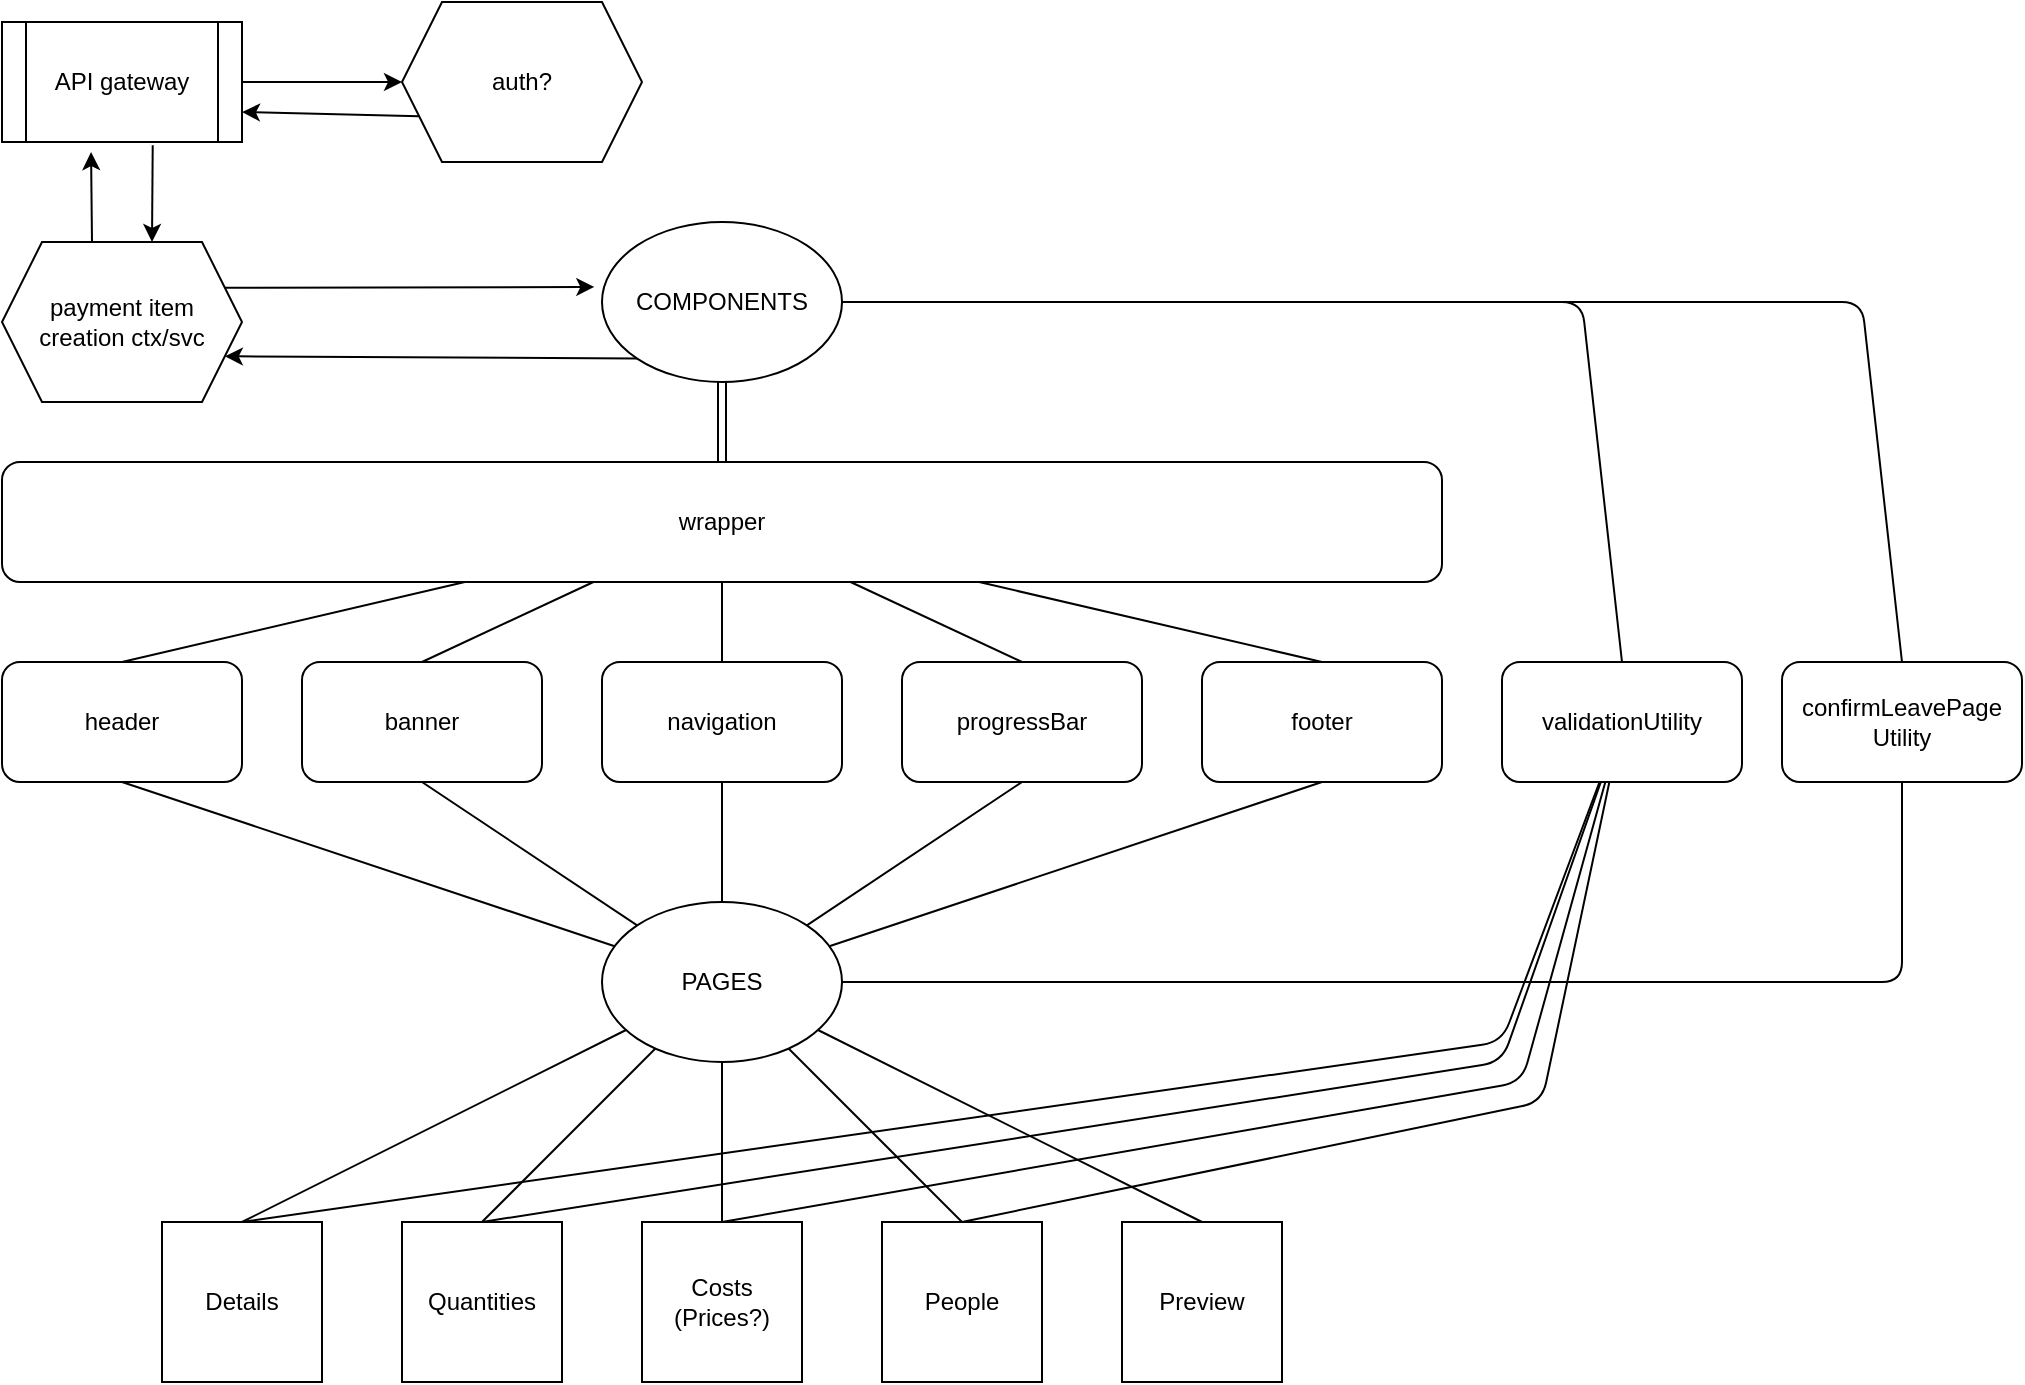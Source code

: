 <mxfile>
    <diagram id="W6v7CV2btQCvLr71u_z6" name="Page-1">
        <mxGraphModel dx="1120" dy="768" grid="1" gridSize="10" guides="1" tooltips="1" connect="1" arrows="1" fold="1" page="1" pageScale="1" pageWidth="1100" pageHeight="850" math="0" shadow="0">
            <root>
                <mxCell id="0"/>
                <mxCell id="1" parent="0"/>
                <mxCell id="9" style="edgeStyle=none;html=1;exitX=0;exitY=1;exitDx=0;exitDy=0;entryX=1;entryY=0.75;entryDx=0;entryDy=0;" edge="1" parent="1" source="3" target="4">
                    <mxGeometry relative="1" as="geometry"/>
                </mxCell>
                <mxCell id="59" style="edgeStyle=none;html=1;exitX=1;exitY=0.5;exitDx=0;exitDy=0;endArrow=none;endFill=0;" edge="1" parent="1" source="2" target="52">
                    <mxGeometry relative="1" as="geometry">
                        <Array as="points">
                            <mxPoint x="990" y="520"/>
                        </Array>
                    </mxGeometry>
                </mxCell>
                <mxCell id="2" value="PAGES" style="ellipse;whiteSpace=wrap;html=1;" vertex="1" parent="1">
                    <mxGeometry x="340" y="480" width="120" height="80" as="geometry"/>
                </mxCell>
                <mxCell id="15" style="edgeStyle=none;html=1;exitX=0.5;exitY=1;exitDx=0;exitDy=0;entryX=0.5;entryY=0;entryDx=0;entryDy=0;shape=link;" edge="1" parent="1" source="3" target="14">
                    <mxGeometry relative="1" as="geometry"/>
                </mxCell>
                <mxCell id="45" style="edgeStyle=none;html=1;exitX=1;exitY=0.5;exitDx=0;exitDy=0;entryX=0.5;entryY=0;entryDx=0;entryDy=0;endArrow=none;endFill=0;" edge="1" parent="1" source="3" target="44">
                    <mxGeometry relative="1" as="geometry">
                        <Array as="points">
                            <mxPoint x="670" y="180"/>
                            <mxPoint x="830" y="180"/>
                        </Array>
                    </mxGeometry>
                </mxCell>
                <mxCell id="3" value="COMPONENTS" style="ellipse;whiteSpace=wrap;html=1;" vertex="1" parent="1">
                    <mxGeometry x="340" y="140" width="120" height="80" as="geometry"/>
                </mxCell>
                <mxCell id="6" style="edgeStyle=none;html=1;exitX=0.375;exitY=0;exitDx=0;exitDy=0;entryX=0.371;entryY=1.084;entryDx=0;entryDy=0;entryPerimeter=0;" edge="1" parent="1" source="4" target="5">
                    <mxGeometry relative="1" as="geometry"/>
                </mxCell>
                <mxCell id="8" style="edgeStyle=none;html=1;exitX=1;exitY=0.25;exitDx=0;exitDy=0;entryX=-0.032;entryY=0.406;entryDx=0;entryDy=0;entryPerimeter=0;" edge="1" parent="1" source="4" target="3">
                    <mxGeometry relative="1" as="geometry"/>
                </mxCell>
                <mxCell id="4" value="payment item creation ctx/svc" style="shape=hexagon;perimeter=hexagonPerimeter2;whiteSpace=wrap;html=1;fixedSize=1;" vertex="1" parent="1">
                    <mxGeometry x="40" y="150" width="120" height="80" as="geometry"/>
                </mxCell>
                <mxCell id="7" style="edgeStyle=none;html=1;exitX=0.628;exitY=1.028;exitDx=0;exitDy=0;entryX=0.625;entryY=0;entryDx=0;entryDy=0;exitPerimeter=0;" edge="1" parent="1" source="5" target="4">
                    <mxGeometry relative="1" as="geometry"/>
                </mxCell>
                <mxCell id="13" style="edgeStyle=none;html=1;exitX=1;exitY=0.5;exitDx=0;exitDy=0;entryX=0;entryY=0.5;entryDx=0;entryDy=0;" edge="1" parent="1" source="5" target="11">
                    <mxGeometry relative="1" as="geometry"/>
                </mxCell>
                <mxCell id="5" value="API gateway" style="shape=process;whiteSpace=wrap;html=1;backgroundOutline=1;" vertex="1" parent="1">
                    <mxGeometry x="40" y="40" width="120" height="60" as="geometry"/>
                </mxCell>
                <mxCell id="12" style="edgeStyle=none;html=1;exitX=0;exitY=0.75;exitDx=0;exitDy=0;entryX=1;entryY=0.75;entryDx=0;entryDy=0;" edge="1" parent="1" source="11" target="5">
                    <mxGeometry relative="1" as="geometry"/>
                </mxCell>
                <mxCell id="11" value="auth?" style="shape=hexagon;perimeter=hexagonPerimeter2;whiteSpace=wrap;html=1;fixedSize=1;" vertex="1" parent="1">
                    <mxGeometry x="240" y="30" width="120" height="80" as="geometry"/>
                </mxCell>
                <mxCell id="14" value="wrapper" style="rounded=1;whiteSpace=wrap;html=1;" vertex="1" parent="1">
                    <mxGeometry x="40" y="260" width="720" height="60" as="geometry"/>
                </mxCell>
                <mxCell id="37" style="edgeStyle=none;html=1;exitX=0.5;exitY=0;exitDx=0;exitDy=0;endArrow=none;endFill=0;" edge="1" parent="1" source="16" target="14">
                    <mxGeometry relative="1" as="geometry"/>
                </mxCell>
                <mxCell id="38" style="edgeStyle=none;html=1;exitX=0.5;exitY=1;exitDx=0;exitDy=0;endArrow=none;endFill=0;" edge="1" parent="1" source="16" target="2">
                    <mxGeometry relative="1" as="geometry"/>
                </mxCell>
                <mxCell id="16" value="header" style="rounded=1;whiteSpace=wrap;html=1;" vertex="1" parent="1">
                    <mxGeometry x="40" y="360" width="120" height="60" as="geometry"/>
                </mxCell>
                <mxCell id="36" style="edgeStyle=none;html=1;exitX=0.5;exitY=0;exitDx=0;exitDy=0;endArrow=none;endFill=0;" edge="1" parent="1" source="17" target="14">
                    <mxGeometry relative="1" as="geometry"/>
                </mxCell>
                <mxCell id="39" style="edgeStyle=none;html=1;exitX=0.5;exitY=1;exitDx=0;exitDy=0;endArrow=none;endFill=0;" edge="1" parent="1" source="17" target="2">
                    <mxGeometry relative="1" as="geometry"/>
                </mxCell>
                <mxCell id="17" value="banner" style="rounded=1;whiteSpace=wrap;html=1;" vertex="1" parent="1">
                    <mxGeometry x="190" y="360" width="120" height="60" as="geometry"/>
                </mxCell>
                <mxCell id="35" style="edgeStyle=none;html=1;exitX=0.5;exitY=0;exitDx=0;exitDy=0;endArrow=none;endFill=0;" edge="1" parent="1" source="18" target="14">
                    <mxGeometry relative="1" as="geometry"/>
                </mxCell>
                <mxCell id="40" style="edgeStyle=none;html=1;exitX=0.5;exitY=1;exitDx=0;exitDy=0;endArrow=none;endFill=0;" edge="1" parent="1" source="18" target="2">
                    <mxGeometry relative="1" as="geometry"/>
                </mxCell>
                <mxCell id="18" value="navigation" style="rounded=1;whiteSpace=wrap;html=1;" vertex="1" parent="1">
                    <mxGeometry x="340" y="360" width="120" height="60" as="geometry"/>
                </mxCell>
                <mxCell id="33" style="edgeStyle=none;html=1;exitX=0.5;exitY=0;exitDx=0;exitDy=0;endArrow=none;endFill=0;" edge="1" parent="1" source="19" target="14">
                    <mxGeometry relative="1" as="geometry"/>
                </mxCell>
                <mxCell id="42" style="edgeStyle=none;html=1;exitX=0.5;exitY=1;exitDx=0;exitDy=0;endArrow=none;endFill=0;" edge="1" parent="1" source="19" target="2">
                    <mxGeometry relative="1" as="geometry"/>
                </mxCell>
                <mxCell id="19" value="footer" style="rounded=1;whiteSpace=wrap;html=1;" vertex="1" parent="1">
                    <mxGeometry x="640" y="360" width="120" height="60" as="geometry"/>
                </mxCell>
                <mxCell id="47" style="edgeStyle=none;html=1;exitX=0.5;exitY=0;exitDx=0;exitDy=0;endArrow=none;endFill=0;" edge="1" parent="1" source="23" target="2">
                    <mxGeometry relative="1" as="geometry"/>
                </mxCell>
                <mxCell id="55" style="edgeStyle=none;html=1;exitX=0.5;exitY=0;exitDx=0;exitDy=0;endArrow=none;endFill=0;" edge="1" parent="1" source="23" target="44">
                    <mxGeometry relative="1" as="geometry">
                        <Array as="points">
                            <mxPoint x="790" y="550"/>
                        </Array>
                    </mxGeometry>
                </mxCell>
                <mxCell id="23" value="Details" style="whiteSpace=wrap;html=1;aspect=fixed;" vertex="1" parent="1">
                    <mxGeometry x="120" y="640" width="80" height="80" as="geometry"/>
                </mxCell>
                <mxCell id="48" style="edgeStyle=none;html=1;exitX=0.5;exitY=0;exitDx=0;exitDy=0;endArrow=none;endFill=0;" edge="1" parent="1" source="24" target="2">
                    <mxGeometry relative="1" as="geometry"/>
                </mxCell>
                <mxCell id="56" style="edgeStyle=none;html=1;exitX=0.5;exitY=0;exitDx=0;exitDy=0;endArrow=none;endFill=0;" edge="1" parent="1" source="24" target="44">
                    <mxGeometry relative="1" as="geometry">
                        <Array as="points">
                            <mxPoint x="790" y="560"/>
                        </Array>
                    </mxGeometry>
                </mxCell>
                <mxCell id="24" value="Quantities" style="whiteSpace=wrap;html=1;aspect=fixed;" vertex="1" parent="1">
                    <mxGeometry x="240" y="640" width="80" height="80" as="geometry"/>
                </mxCell>
                <mxCell id="34" style="edgeStyle=none;html=1;exitX=0.5;exitY=0;exitDx=0;exitDy=0;endArrow=none;endFill=0;" edge="1" parent="1" source="25" target="14">
                    <mxGeometry relative="1" as="geometry"/>
                </mxCell>
                <mxCell id="41" style="edgeStyle=none;html=1;exitX=0.5;exitY=1;exitDx=0;exitDy=0;endArrow=none;endFill=0;" edge="1" parent="1" source="25" target="2">
                    <mxGeometry relative="1" as="geometry"/>
                </mxCell>
                <mxCell id="25" value="progressBar" style="rounded=1;whiteSpace=wrap;html=1;" vertex="1" parent="1">
                    <mxGeometry x="490" y="360" width="120" height="60" as="geometry"/>
                </mxCell>
                <mxCell id="49" style="edgeStyle=none;html=1;exitX=0.5;exitY=0;exitDx=0;exitDy=0;endArrow=none;endFill=0;" edge="1" parent="1" source="26" target="2">
                    <mxGeometry relative="1" as="geometry"/>
                </mxCell>
                <mxCell id="57" style="edgeStyle=none;html=1;exitX=0.5;exitY=0;exitDx=0;exitDy=0;endArrow=none;endFill=0;" edge="1" parent="1" source="26" target="44">
                    <mxGeometry relative="1" as="geometry">
                        <Array as="points">
                            <mxPoint x="800" y="570"/>
                        </Array>
                    </mxGeometry>
                </mxCell>
                <mxCell id="26" value="Costs (Prices?)" style="whiteSpace=wrap;html=1;aspect=fixed;" vertex="1" parent="1">
                    <mxGeometry x="360" y="640" width="80" height="80" as="geometry"/>
                </mxCell>
                <mxCell id="50" style="edgeStyle=none;html=1;exitX=0.5;exitY=0;exitDx=0;exitDy=0;endArrow=none;endFill=0;" edge="1" parent="1" source="27" target="2">
                    <mxGeometry relative="1" as="geometry"/>
                </mxCell>
                <mxCell id="58" style="edgeStyle=none;html=1;exitX=0.5;exitY=0;exitDx=0;exitDy=0;endArrow=none;endFill=0;" edge="1" parent="1" source="27" target="44">
                    <mxGeometry relative="1" as="geometry">
                        <Array as="points">
                            <mxPoint x="810" y="580"/>
                        </Array>
                    </mxGeometry>
                </mxCell>
                <mxCell id="27" value="People" style="whiteSpace=wrap;html=1;aspect=fixed;" vertex="1" parent="1">
                    <mxGeometry x="480" y="640" width="80" height="80" as="geometry"/>
                </mxCell>
                <mxCell id="51" style="edgeStyle=none;html=1;exitX=0.5;exitY=0;exitDx=0;exitDy=0;endArrow=none;endFill=0;" edge="1" parent="1" source="28" target="2">
                    <mxGeometry relative="1" as="geometry"/>
                </mxCell>
                <mxCell id="28" value="Preview" style="whiteSpace=wrap;html=1;aspect=fixed;" vertex="1" parent="1">
                    <mxGeometry x="600" y="640" width="80" height="80" as="geometry"/>
                </mxCell>
                <mxCell id="44" value="validationUtility" style="rounded=1;whiteSpace=wrap;html=1;" vertex="1" parent="1">
                    <mxGeometry x="790" y="360" width="120" height="60" as="geometry"/>
                </mxCell>
                <mxCell id="53" style="edgeStyle=none;html=1;exitX=0.5;exitY=0;exitDx=0;exitDy=0;entryX=1;entryY=0.5;entryDx=0;entryDy=0;endArrow=none;endFill=0;" edge="1" parent="1" source="52" target="3">
                    <mxGeometry relative="1" as="geometry">
                        <Array as="points">
                            <mxPoint x="970" y="180"/>
                        </Array>
                    </mxGeometry>
                </mxCell>
                <mxCell id="52" value="confirmLeavePage&lt;br&gt;Utility" style="rounded=1;whiteSpace=wrap;html=1;" vertex="1" parent="1">
                    <mxGeometry x="930" y="360" width="120" height="60" as="geometry"/>
                </mxCell>
            </root>
        </mxGraphModel>
    </diagram>
</mxfile>